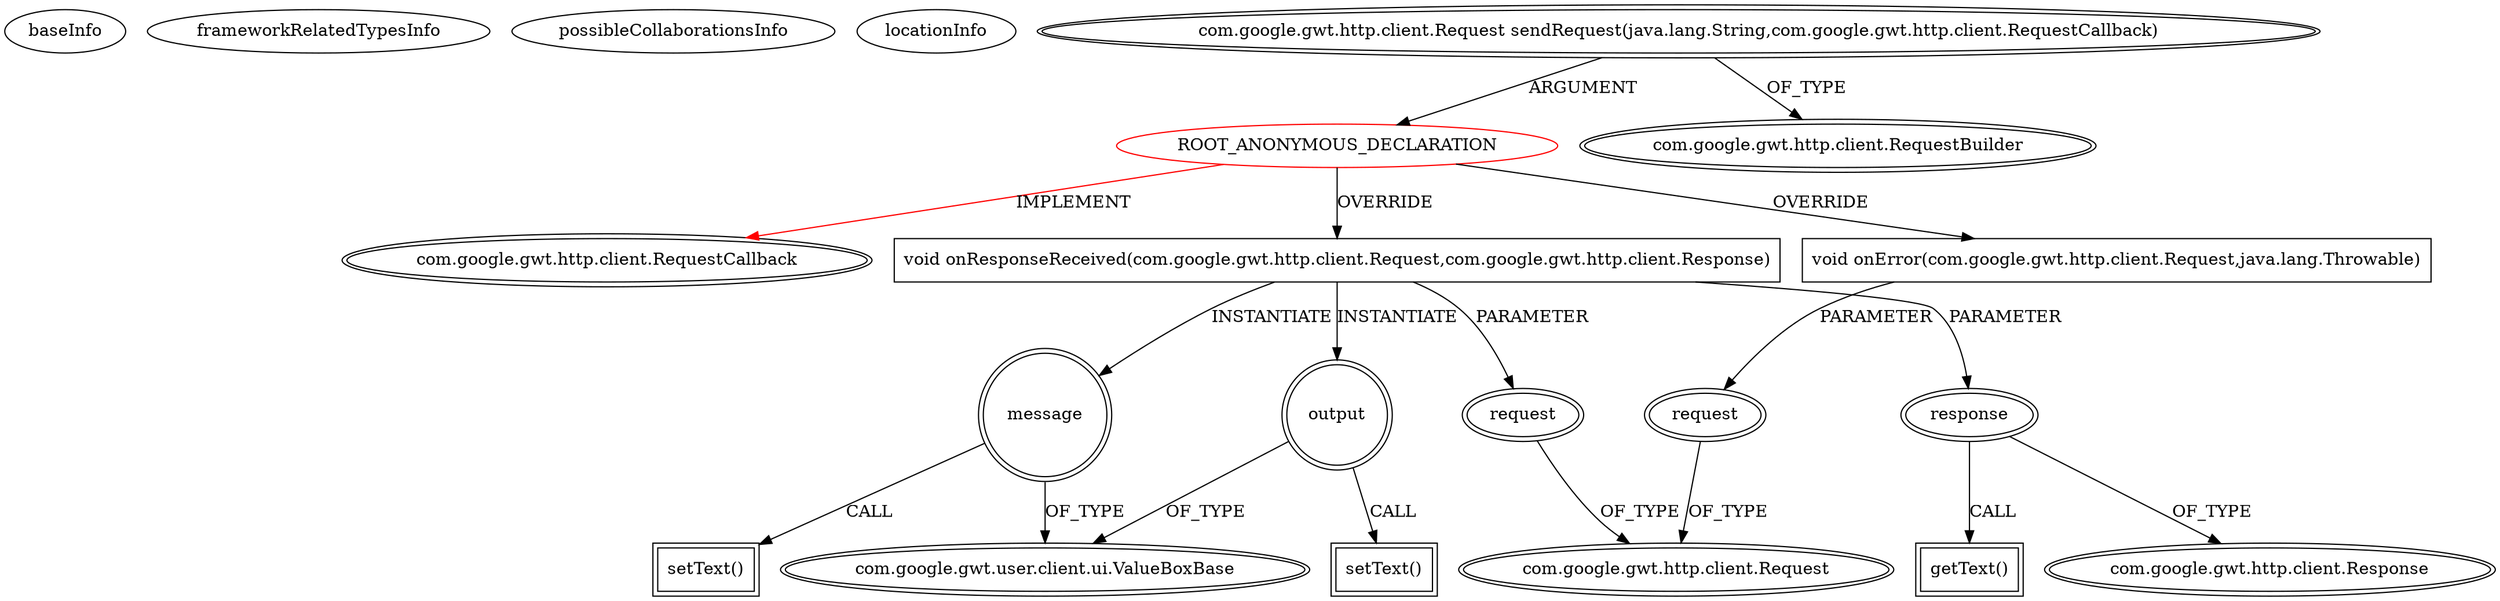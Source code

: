 digraph {
baseInfo[graphId=3727,category="extension_graph",isAnonymous=true,possibleRelation=false]
frameworkRelatedTypesInfo[0="com.google.gwt.http.client.RequestCallback"]
possibleCollaborationsInfo[]
locationInfo[projectName="mcasperson-Automation-Portal-UI",filePath="/mcasperson-Automation-Portal-UI/Automation-Portal-UI-master/src/com/redhat/automationportalui/client/pav/RegenSplashView.java",contextSignature="void run()",graphId="3727"]
0[label="ROOT_ANONYMOUS_DECLARATION",vertexType="ROOT_ANONYMOUS_DECLARATION",isFrameworkType=false,color=red]
1[label="com.google.gwt.http.client.RequestCallback",vertexType="FRAMEWORK_INTERFACE_TYPE",isFrameworkType=true,peripheries=2]
2[label="com.google.gwt.http.client.Request sendRequest(java.lang.String,com.google.gwt.http.client.RequestCallback)",vertexType="OUTSIDE_CALL",isFrameworkType=true,peripheries=2]
3[label="com.google.gwt.http.client.RequestBuilder",vertexType="FRAMEWORK_CLASS_TYPE",isFrameworkType=true,peripheries=2]
4[label="void onError(com.google.gwt.http.client.Request,java.lang.Throwable)",vertexType="OVERRIDING_METHOD_DECLARATION",isFrameworkType=false,shape=box]
5[label="request",vertexType="PARAMETER_DECLARATION",isFrameworkType=true,peripheries=2]
6[label="com.google.gwt.http.client.Request",vertexType="FRAMEWORK_CLASS_TYPE",isFrameworkType=true,peripheries=2]
7[label="void onResponseReceived(com.google.gwt.http.client.Request,com.google.gwt.http.client.Response)",vertexType="OVERRIDING_METHOD_DECLARATION",isFrameworkType=false,shape=box]
8[label="request",vertexType="PARAMETER_DECLARATION",isFrameworkType=true,peripheries=2]
10[label="response",vertexType="PARAMETER_DECLARATION",isFrameworkType=true,peripheries=2]
11[label="com.google.gwt.http.client.Response",vertexType="FRAMEWORK_CLASS_TYPE",isFrameworkType=true,peripheries=2]
13[label="getText()",vertexType="INSIDE_CALL",isFrameworkType=true,peripheries=2,shape=box]
14[label="message",vertexType="VARIABLE_EXPRESION",isFrameworkType=true,peripheries=2,shape=circle]
16[label="com.google.gwt.user.client.ui.ValueBoxBase",vertexType="FRAMEWORK_CLASS_TYPE",isFrameworkType=true,peripheries=2]
15[label="setText()",vertexType="INSIDE_CALL",isFrameworkType=true,peripheries=2,shape=box]
17[label="output",vertexType="VARIABLE_EXPRESION",isFrameworkType=true,peripheries=2,shape=circle]
18[label="setText()",vertexType="INSIDE_CALL",isFrameworkType=true,peripheries=2,shape=box]
0->1[label="IMPLEMENT",color=red]
2->0[label="ARGUMENT"]
2->3[label="OF_TYPE"]
0->4[label="OVERRIDE"]
5->6[label="OF_TYPE"]
4->5[label="PARAMETER"]
0->7[label="OVERRIDE"]
8->6[label="OF_TYPE"]
7->8[label="PARAMETER"]
10->11[label="OF_TYPE"]
7->10[label="PARAMETER"]
10->13[label="CALL"]
7->14[label="INSTANTIATE"]
14->16[label="OF_TYPE"]
14->15[label="CALL"]
7->17[label="INSTANTIATE"]
17->16[label="OF_TYPE"]
17->18[label="CALL"]
}
